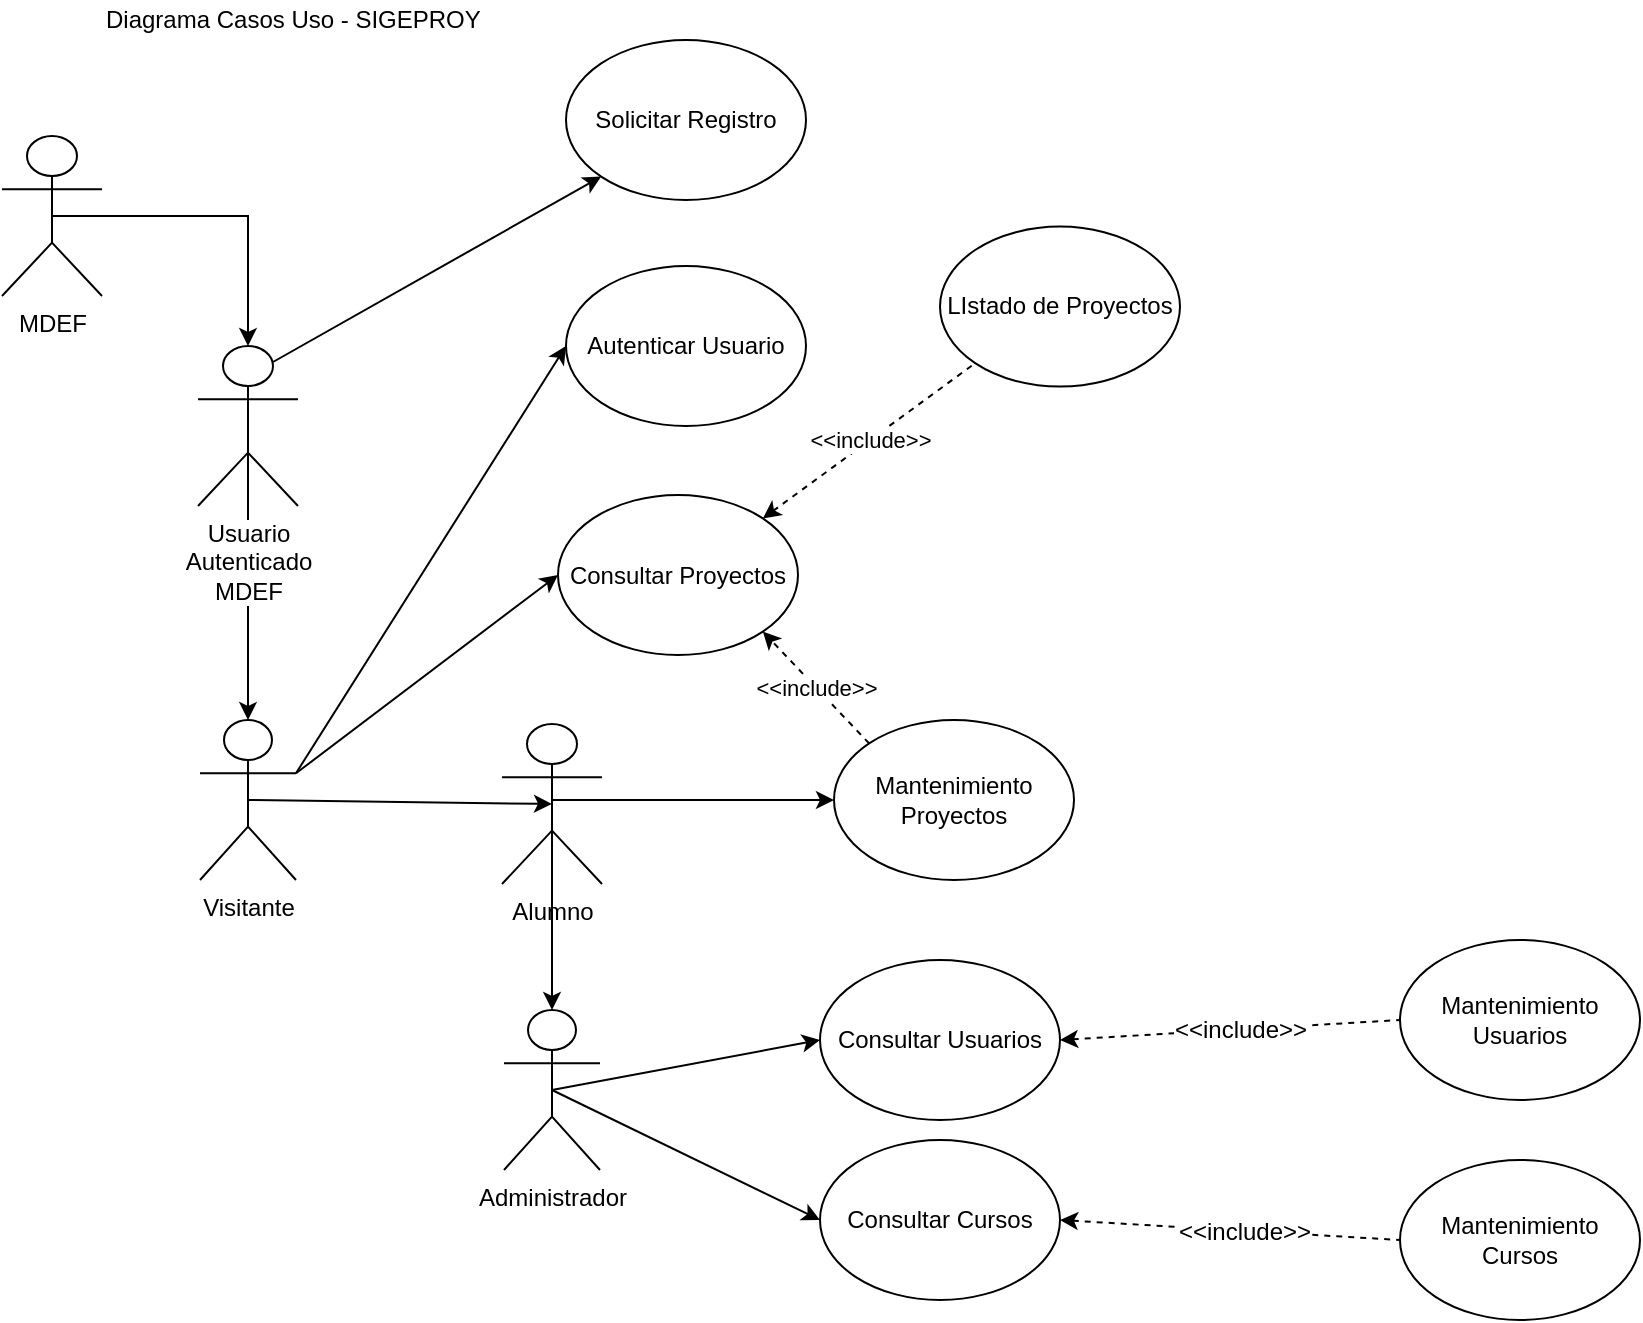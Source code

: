 <mxfile version="10.6.7" type="device"><diagram id="gJ8jYvi26Uryi55Pi00n" name="Page-1"><mxGraphModel dx="1244" dy="690" grid="1" gridSize="10" guides="1" tooltips="1" connect="1" arrows="1" fold="1" page="1" pageScale="1" pageWidth="1169" pageHeight="827" math="0" shadow="0"><root><mxCell id="0"/><mxCell id="1" parent="0"/><mxCell id="znYqCx9PfMBjiv0KExag-2" value="Mantenimiento Usuarios" style="ellipse;whiteSpace=wrap;html=1;" parent="1" vertex="1"><mxGeometry x="780" y="480" width="120" height="80" as="geometry"/></mxCell><mxCell id="znYqCx9PfMBjiv0KExag-3" value="Mantenimiento Cursos" style="ellipse;whiteSpace=wrap;html=1;" parent="1" vertex="1"><mxGeometry x="780" y="590" width="120" height="80" as="geometry"/></mxCell><mxCell id="znYqCx9PfMBjiv0KExag-4" value="Administrador" style="shape=umlActor;verticalLabelPosition=bottom;labelBackgroundColor=#ffffff;verticalAlign=top;html=1;outlineConnect=0;" parent="1" vertex="1"><mxGeometry x="332" y="515" width="48" height="80" as="geometry"/></mxCell><mxCell id="znYqCx9PfMBjiv0KExag-5" value="Alumno" style="shape=umlActor;verticalLabelPosition=bottom;labelBackgroundColor=#ffffff;verticalAlign=top;html=1;outlineConnect=0;" parent="1" vertex="1"><mxGeometry x="331" y="372" width="50" height="80" as="geometry"/></mxCell><mxCell id="_sEZLPP71nOliiji2_6f-8" style="edgeStyle=orthogonalEdgeStyle;rounded=0;orthogonalLoop=1;jettySize=auto;html=1;exitX=0.5;exitY=0.5;exitDx=0;exitDy=0;exitPerimeter=0;" edge="1" parent="1" source="znYqCx9PfMBjiv0KExag-12" target="_sEZLPP71nOliiji2_6f-3"><mxGeometry relative="1" as="geometry"/></mxCell><mxCell id="znYqCx9PfMBjiv0KExag-12" value="Usuario &lt;br&gt;Autenticado&lt;br&gt;MDEF&lt;br&gt;" style="shape=umlActor;verticalLabelPosition=bottom;labelBackgroundColor=#ffffff;verticalAlign=top;html=1;outlineConnect=0;" parent="1" vertex="1"><mxGeometry x="179" y="183" width="50" height="80" as="geometry"/></mxCell><mxCell id="znYqCx9PfMBjiv0KExag-13" value="Solicitar Registro" style="ellipse;whiteSpace=wrap;html=1;" parent="1" vertex="1"><mxGeometry x="363" y="30" width="120" height="80" as="geometry"/></mxCell><mxCell id="znYqCx9PfMBjiv0KExag-14" value="Consultar Usuarios" style="ellipse;whiteSpace=wrap;html=1;" parent="1" vertex="1"><mxGeometry x="490" y="490" width="120" height="80" as="geometry"/></mxCell><mxCell id="znYqCx9PfMBjiv0KExag-16" value="Diagrama Casos Uso - SIGEPROY" style="text;html=1;resizable=0;points=[];autosize=1;align=left;verticalAlign=top;spacingTop=-4;" parent="1" vertex="1"><mxGeometry x="131" y="10" width="200" height="20" as="geometry"/></mxCell><mxCell id="znYqCx9PfMBjiv0KExag-18" value="LIstado de Proyectos" style="ellipse;whiteSpace=wrap;html=1;" parent="1" vertex="1"><mxGeometry x="550" y="123.3" width="120" height="80" as="geometry"/></mxCell><mxCell id="znYqCx9PfMBjiv0KExag-19" value="" style="endArrow=classic;html=1;entryX=0;entryY=0.5;entryDx=0;entryDy=0;" parent="1" target="ovgmDXvPgWhOJfeive4u-45" edge="1"><mxGeometry width="50" height="50" relative="1" as="geometry"><mxPoint x="356" y="410" as="sourcePoint"/><mxPoint x="684.667" y="369.667" as="targetPoint"/></mxGeometry></mxCell><mxCell id="znYqCx9PfMBjiv0KExag-33" value="Consultar Cursos" style="ellipse;whiteSpace=wrap;html=1;" parent="1" vertex="1"><mxGeometry x="490" y="580" width="120" height="80" as="geometry"/></mxCell><mxCell id="ovgmDXvPgWhOJfeive4u-38" style="edgeStyle=orthogonalEdgeStyle;rounded=0;orthogonalLoop=1;jettySize=auto;html=1;exitX=0.5;exitY=0.5;exitDx=0;exitDy=0;exitPerimeter=0;entryX=0.5;entryY=0;entryDx=0;entryDy=0;entryPerimeter=0;" parent="1" source="ovgmDXvPgWhOJfeive4u-1" edge="1" target="znYqCx9PfMBjiv0KExag-12"><mxGeometry relative="1" as="geometry"><mxPoint x="276" y="182" as="targetPoint"/><mxPoint x="151.714" y="120.429" as="sourcePoint"/></mxGeometry></mxCell><mxCell id="ovgmDXvPgWhOJfeive4u-1" value="MDEF" style="shape=umlActor;verticalLabelPosition=bottom;labelBackgroundColor=#ffffff;verticalAlign=top;html=1;outlineConnect=0;" parent="1" vertex="1"><mxGeometry x="81" y="78" width="50" height="80" as="geometry"/></mxCell><mxCell id="ovgmDXvPgWhOJfeive4u-30" value="" style="endArrow=classic;html=1;exitX=1;exitY=0.333;exitDx=0;exitDy=0;exitPerimeter=0;entryX=0;entryY=0.5;entryDx=0;entryDy=0;" parent="1" edge="1" target="ovgmDXvPgWhOJfeive4u-44" source="_sEZLPP71nOliiji2_6f-3"><mxGeometry width="50" height="50" relative="1" as="geometry"><mxPoint x="321" y="317" as="sourcePoint"/><mxPoint x="499" y="316.5" as="targetPoint"/></mxGeometry></mxCell><mxCell id="ovgmDXvPgWhOJfeive4u-43" value="" style="endArrow=classic;html=1;entryX=0;entryY=1;entryDx=0;entryDy=0;exitX=0.75;exitY=0.1;exitDx=0;exitDy=0;exitPerimeter=0;" parent="1" target="znYqCx9PfMBjiv0KExag-13" edge="1" source="znYqCx9PfMBjiv0KExag-12"><mxGeometry width="50" height="50" relative="1" as="geometry"><mxPoint x="270" y="250" as="sourcePoint"/><mxPoint x="370" y="200" as="targetPoint"/></mxGeometry></mxCell><mxCell id="ovgmDXvPgWhOJfeive4u-44" value="Consultar Proyectos" style="ellipse;whiteSpace=wrap;html=1;" parent="1" vertex="1"><mxGeometry x="359" y="257.5" width="120" height="80" as="geometry"/></mxCell><mxCell id="ovgmDXvPgWhOJfeive4u-45" value="Mantenimiento Proyectos" style="ellipse;whiteSpace=wrap;html=1;" parent="1" vertex="1"><mxGeometry x="497" y="370" width="120" height="80" as="geometry"/></mxCell><mxCell id="ovgmDXvPgWhOJfeive4u-57" value="Autenticar Usuario" style="ellipse;whiteSpace=wrap;html=1;" parent="1" vertex="1"><mxGeometry x="363" y="143" width="120" height="80" as="geometry"/></mxCell><mxCell id="ovgmDXvPgWhOJfeive4u-58" value="" style="endArrow=classic;html=1;entryX=0;entryY=0.5;entryDx=0;entryDy=0;exitX=1;exitY=0.333;exitDx=0;exitDy=0;exitPerimeter=0;" parent="1" target="ovgmDXvPgWhOJfeive4u-57" edge="1" source="_sEZLPP71nOliiji2_6f-3"><mxGeometry width="50" height="50" relative="1" as="geometry"><mxPoint x="315" y="250" as="sourcePoint"/><mxPoint x="401" y="39.5" as="targetPoint"/></mxGeometry></mxCell><mxCell id="ovgmDXvPgWhOJfeive4u-65" value="&amp;lt;&amp;lt;include&amp;gt;&amp;gt;" style="endArrow=none;dashed=1;html=1;entryX=0;entryY=1;entryDx=0;entryDy=0;exitX=1;exitY=0;exitDx=0;exitDy=0;startArrow=classic;startFill=1;" parent="1" target="znYqCx9PfMBjiv0KExag-18" edge="1" source="ovgmDXvPgWhOJfeive4u-44"><mxGeometry width="50" height="50" relative="1" as="geometry"><mxPoint x="462" y="253" as="sourcePoint"/><mxPoint x="616" y="172" as="targetPoint"/></mxGeometry></mxCell><mxCell id="ovgmDXvPgWhOJfeive4u-71" value="" style="endArrow=none;dashed=1;html=1;exitX=1;exitY=0.5;exitDx=0;exitDy=0;entryX=0;entryY=0.5;entryDx=0;entryDy=0;startArrow=classic;startFill=1;" parent="1" source="znYqCx9PfMBjiv0KExag-14" target="znYqCx9PfMBjiv0KExag-2" edge="1"><mxGeometry width="50" height="50" relative="1" as="geometry"><mxPoint x="1055" y="120" as="sourcePoint"/><mxPoint x="1105" y="70" as="targetPoint"/></mxGeometry></mxCell><mxCell id="_sEZLPP71nOliiji2_6f-18" value="&amp;lt;&amp;lt;include&amp;gt;&amp;gt;" style="text;html=1;resizable=0;points=[];align=center;verticalAlign=middle;labelBackgroundColor=#ffffff;" vertex="1" connectable="0" parent="ovgmDXvPgWhOJfeive4u-71"><mxGeometry x="0.059" relative="1" as="geometry"><mxPoint as="offset"/></mxGeometry></mxCell><mxCell id="ovgmDXvPgWhOJfeive4u-79" value="" style="endArrow=none;dashed=1;html=1;entryX=0;entryY=0.5;entryDx=0;entryDy=0;startArrow=classic;startFill=1;" parent="1" target="znYqCx9PfMBjiv0KExag-3" edge="1"><mxGeometry width="50" height="50" relative="1" as="geometry"><mxPoint x="610" y="620" as="sourcePoint"/><mxPoint x="1055" y="594" as="targetPoint"/></mxGeometry></mxCell><mxCell id="_sEZLPP71nOliiji2_6f-19" value="&amp;lt;&amp;lt;include&amp;gt;&amp;gt;" style="text;html=1;resizable=0;points=[];align=center;verticalAlign=middle;labelBackgroundColor=#ffffff;" vertex="1" connectable="0" parent="ovgmDXvPgWhOJfeive4u-79"><mxGeometry x="0.077" relative="1" as="geometry"><mxPoint as="offset"/></mxGeometry></mxCell><mxCell id="_sEZLPP71nOliiji2_6f-3" value="Visitante" style="shape=umlActor;verticalLabelPosition=bottom;labelBackgroundColor=#ffffff;verticalAlign=top;html=1;outlineConnect=0;" vertex="1" parent="1"><mxGeometry x="180" y="370" width="48" height="80" as="geometry"/></mxCell><mxCell id="_sEZLPP71nOliiji2_6f-10" value="" style="endArrow=classic;html=1;entryX=0.5;entryY=0.5;entryDx=0;entryDy=0;entryPerimeter=0;exitX=0.5;exitY=0.5;exitDx=0;exitDy=0;exitPerimeter=0;" edge="1" parent="1" source="_sEZLPP71nOliiji2_6f-3" target="znYqCx9PfMBjiv0KExag-5"><mxGeometry width="50" height="50" relative="1" as="geometry"><mxPoint x="190" y="690" as="sourcePoint"/><mxPoint x="240" y="640" as="targetPoint"/></mxGeometry></mxCell><mxCell id="_sEZLPP71nOliiji2_6f-12" value="" style="endArrow=classic;html=1;entryX=0.5;entryY=0;entryDx=0;entryDy=0;entryPerimeter=0;exitX=0.5;exitY=0.5;exitDx=0;exitDy=0;exitPerimeter=0;" edge="1" parent="1" source="znYqCx9PfMBjiv0KExag-5" target="znYqCx9PfMBjiv0KExag-4"><mxGeometry width="50" height="50" relative="1" as="geometry"><mxPoint x="80" y="690" as="sourcePoint"/><mxPoint x="130" y="640" as="targetPoint"/></mxGeometry></mxCell><mxCell id="_sEZLPP71nOliiji2_6f-13" value="&amp;lt;&amp;lt;include&amp;gt;&amp;gt;" style="endArrow=classic;html=1;entryX=1;entryY=1;entryDx=0;entryDy=0;exitX=0;exitY=0;exitDx=0;exitDy=0;dashed=1;" edge="1" parent="1" source="ovgmDXvPgWhOJfeive4u-45" target="ovgmDXvPgWhOJfeive4u-44"><mxGeometry width="50" height="50" relative="1" as="geometry"><mxPoint x="510" y="360" as="sourcePoint"/><mxPoint x="250" y="640" as="targetPoint"/></mxGeometry></mxCell><mxCell id="_sEZLPP71nOliiji2_6f-16" value="" style="endArrow=none;html=1;entryX=0.5;entryY=0.5;entryDx=0;entryDy=0;entryPerimeter=0;exitX=0;exitY=0.5;exitDx=0;exitDy=0;endFill=0;startArrow=classic;startFill=1;" edge="1" parent="1" source="znYqCx9PfMBjiv0KExag-33" target="znYqCx9PfMBjiv0KExag-4"><mxGeometry width="50" height="50" relative="1" as="geometry"><mxPoint x="140" y="740" as="sourcePoint"/><mxPoint x="190" y="690" as="targetPoint"/></mxGeometry></mxCell><mxCell id="_sEZLPP71nOliiji2_6f-17" value="" style="endArrow=none;html=1;entryX=0.5;entryY=0.5;entryDx=0;entryDy=0;entryPerimeter=0;exitX=0;exitY=0.5;exitDx=0;exitDy=0;startArrow=classic;startFill=1;" edge="1" parent="1" source="znYqCx9PfMBjiv0KExag-14" target="znYqCx9PfMBjiv0KExag-4"><mxGeometry width="50" height="50" relative="1" as="geometry"><mxPoint x="140" y="810" as="sourcePoint"/><mxPoint x="190" y="760" as="targetPoint"/></mxGeometry></mxCell></root></mxGraphModel></diagram></mxfile>
